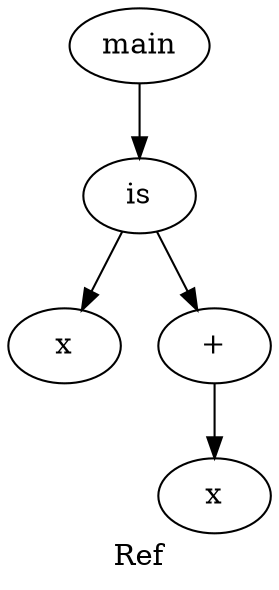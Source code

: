 digraph grafo {
  label="Ref";
  88167088652352 [ label="main" ];
  88167088652352 -> 88167088652592;
  88167088652592 [ label="is" ];
  88167088652592 -> 88167088652544;
  88167088652544 [ label="x" ];
  88167088652592 -> 88167088652496;
  88167088652496 [ label="+" ];
  88167088652496 -> 88167088652448;
  88167088652448 [ label="x" ];
}
